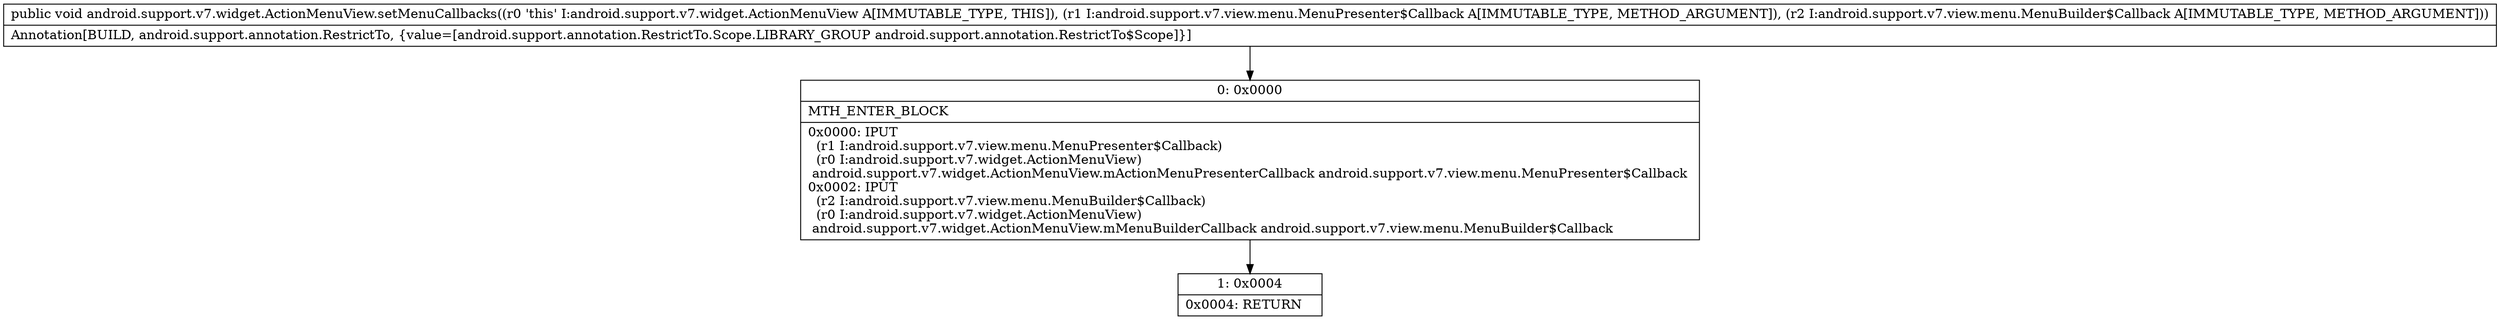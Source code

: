 digraph "CFG forandroid.support.v7.widget.ActionMenuView.setMenuCallbacks(Landroid\/support\/v7\/view\/menu\/MenuPresenter$Callback;Landroid\/support\/v7\/view\/menu\/MenuBuilder$Callback;)V" {
Node_0 [shape=record,label="{0\:\ 0x0000|MTH_ENTER_BLOCK\l|0x0000: IPUT  \l  (r1 I:android.support.v7.view.menu.MenuPresenter$Callback)\l  (r0 I:android.support.v7.widget.ActionMenuView)\l android.support.v7.widget.ActionMenuView.mActionMenuPresenterCallback android.support.v7.view.menu.MenuPresenter$Callback \l0x0002: IPUT  \l  (r2 I:android.support.v7.view.menu.MenuBuilder$Callback)\l  (r0 I:android.support.v7.widget.ActionMenuView)\l android.support.v7.widget.ActionMenuView.mMenuBuilderCallback android.support.v7.view.menu.MenuBuilder$Callback \l}"];
Node_1 [shape=record,label="{1\:\ 0x0004|0x0004: RETURN   \l}"];
MethodNode[shape=record,label="{public void android.support.v7.widget.ActionMenuView.setMenuCallbacks((r0 'this' I:android.support.v7.widget.ActionMenuView A[IMMUTABLE_TYPE, THIS]), (r1 I:android.support.v7.view.menu.MenuPresenter$Callback A[IMMUTABLE_TYPE, METHOD_ARGUMENT]), (r2 I:android.support.v7.view.menu.MenuBuilder$Callback A[IMMUTABLE_TYPE, METHOD_ARGUMENT]))  | Annotation[BUILD, android.support.annotation.RestrictTo, \{value=[android.support.annotation.RestrictTo.Scope.LIBRARY_GROUP android.support.annotation.RestrictTo$Scope]\}]\l}"];
MethodNode -> Node_0;
Node_0 -> Node_1;
}

